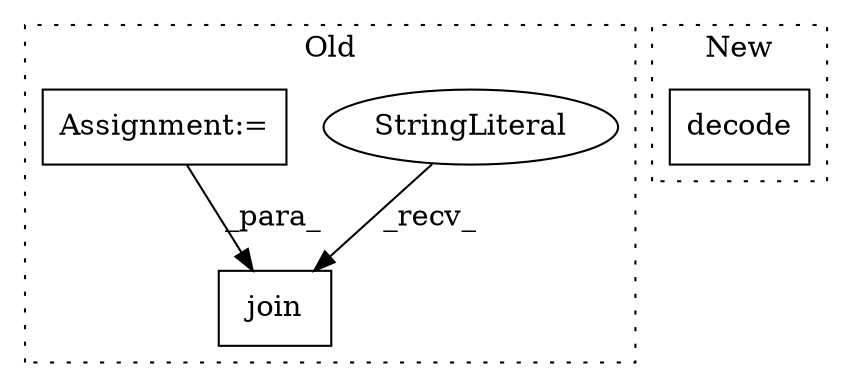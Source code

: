 digraph G {
subgraph cluster0 {
1 [label="join" a="32" s="3840,3966" l="14,-3" shape="box"];
3 [label="StringLiteral" a="45" s="3836" l="3" shape="ellipse"];
4 [label="Assignment:=" a="7" s="3924" l="36" shape="box"];
label = "Old";
style="dotted";
}
subgraph cluster1 {
2 [label="decode" a="32" s="3277" l="8" shape="box"];
label = "New";
style="dotted";
}
3 -> 1 [label="_recv_"];
4 -> 1 [label="_para_"];
}